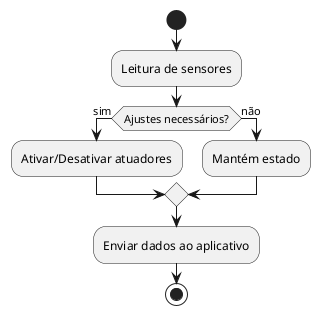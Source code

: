 @startuml
start
:Leitura de sensores;
if (Ajustes necessários?) then (sim)
    :Ativar/Desativar atuadores;
else (não)
    :Mantém estado;
endif
:Enviar dados ao aplicativo;
stop
@enduml
